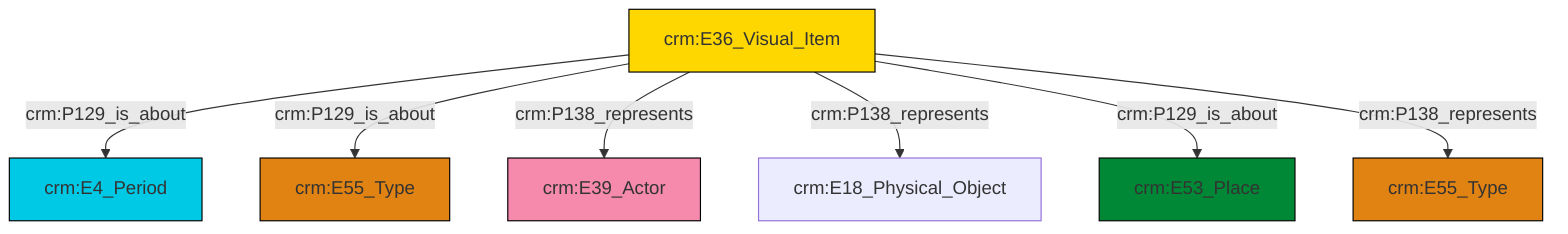 graph TD
classDef Literal fill:#f2f2f2,stroke:#000000;
classDef CRM_Entity fill:#FFFFFF,stroke:#000000;
classDef Temporal_Entity fill:#00C9E6, stroke:#000000;
classDef Type fill:#E18312, stroke:#000000;
classDef Time-Span fill:#2C9C91, stroke:#000000;
classDef Appellation fill:#FFEB7F, stroke:#000000;
classDef Place fill:#008836, stroke:#000000;
classDef Persistent_Item fill:#B266B2, stroke:#000000;
classDef Conceptual_Object fill:#FFD700, stroke:#000000;
classDef Physical_Thing fill:#D2B48C, stroke:#000000;
classDef Actor fill:#f58aad, stroke:#000000;
classDef PC_Classes fill:#4ce600, stroke:#000000;
classDef Multi fill:#cccccc,stroke:#000000;

0["crm:E36_Visual_Item"]:::Conceptual_Object -->|crm:P129_is_about| 1["crm:E4_Period"]:::Temporal_Entity
0["crm:E36_Visual_Item"]:::Conceptual_Object -->|crm:P129_is_about| 4["crm:E55_Type"]:::Type
0["crm:E36_Visual_Item"]:::Conceptual_Object -->|crm:P138_represents| 8["crm:E39_Actor"]:::Actor
0["crm:E36_Visual_Item"]:::Conceptual_Object -->|crm:P138_represents| 6["crm:E18_Physical_Object"]:::Default
0["crm:E36_Visual_Item"]:::Conceptual_Object -->|crm:P129_is_about| 10["crm:E53_Place"]:::Place
0["crm:E36_Visual_Item"]:::Conceptual_Object -->|crm:P138_represents| 2["crm:E55_Type"]:::Type